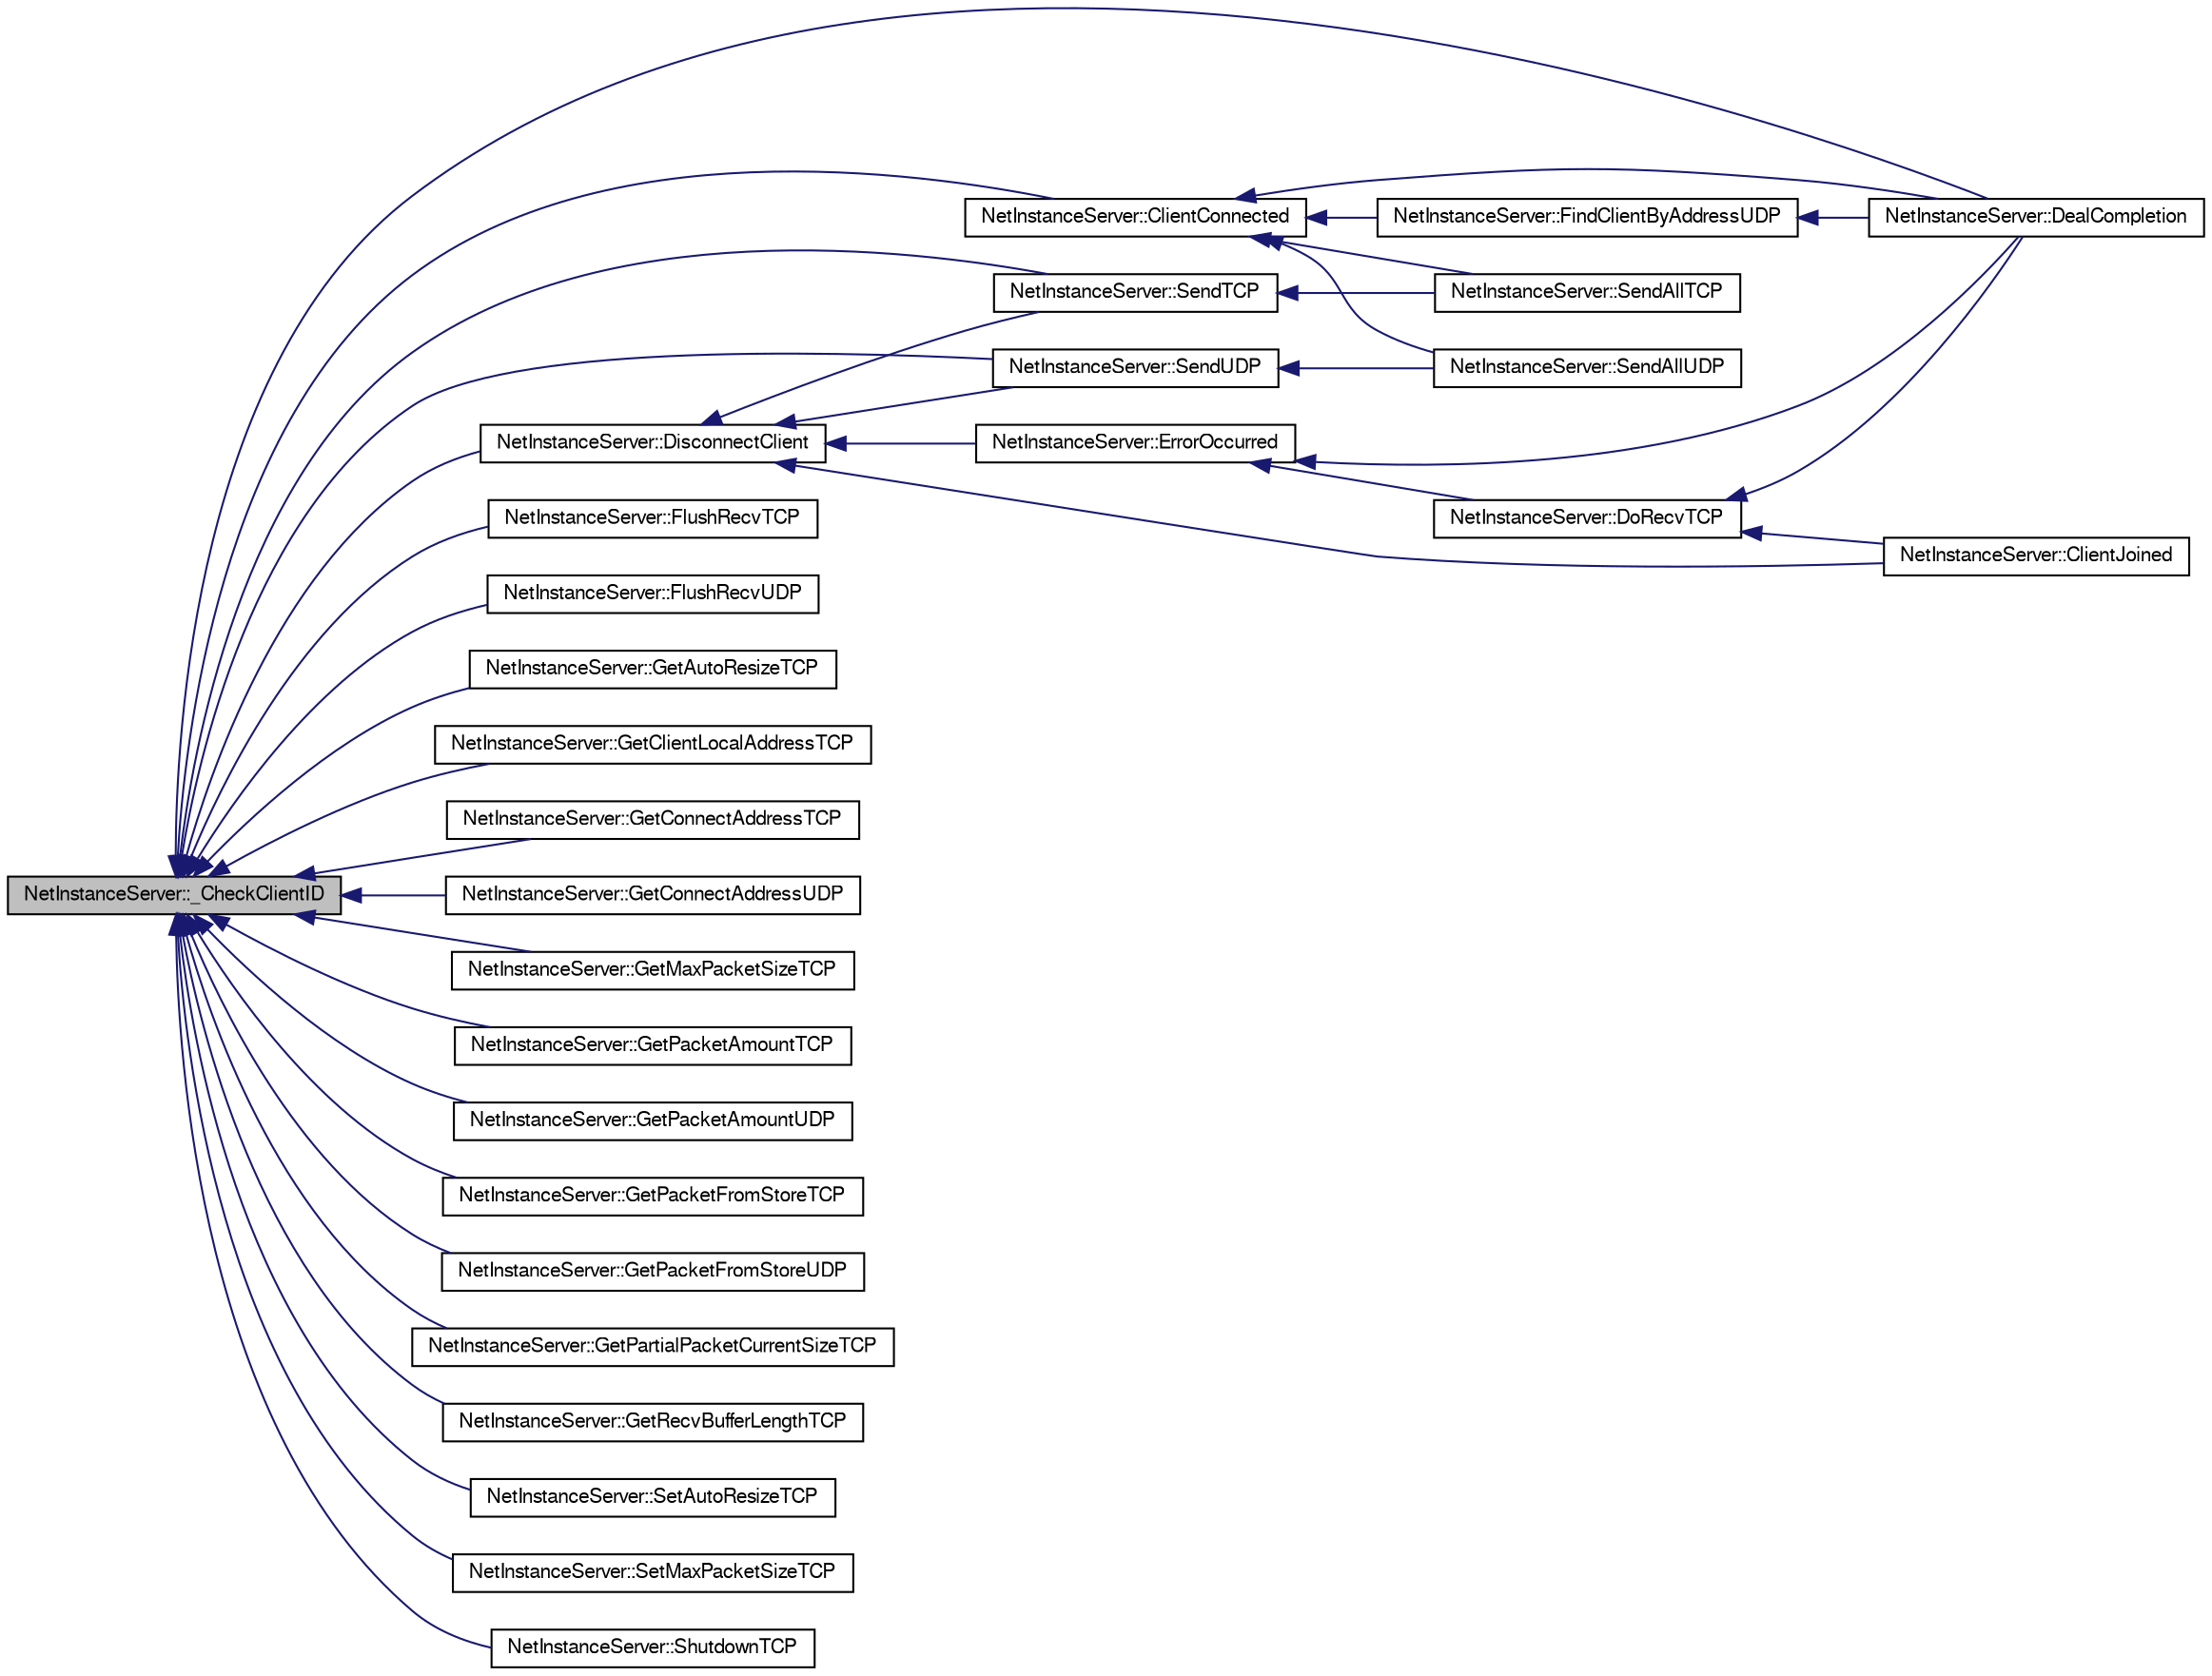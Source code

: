 digraph G
{
  edge [fontname="FreeSans",fontsize="10",labelfontname="FreeSans",labelfontsize="10"];
  node [fontname="FreeSans",fontsize="10",shape=record];
  rankdir=LR;
  Node1 [label="NetInstanceServer::_CheckClientID",height=0.2,width=0.4,color="black", fillcolor="grey75", style="filled" fontcolor="black"];
  Node1 -> Node2 [dir=back,color="midnightblue",fontsize="10",style="solid",fontname="FreeSans"];
  Node2 [label="NetInstanceServer::ClientConnected",height=0.2,width=0.4,color="black", fillcolor="white", style="filled",URL="$class_net_instance_server.html#a7dbe3642404772a9ad1910c936e93344"];
  Node2 -> Node3 [dir=back,color="midnightblue",fontsize="10",style="solid",fontname="FreeSans"];
  Node3 [label="NetInstanceServer::DealCompletion",height=0.2,width=0.4,color="black", fillcolor="white", style="filled",URL="$class_net_instance_server.html#ab4c3cb083bd951db393538c811d6e4bd"];
  Node2 -> Node4 [dir=back,color="midnightblue",fontsize="10",style="solid",fontname="FreeSans"];
  Node4 [label="NetInstanceServer::FindClientByAddressUDP",height=0.2,width=0.4,color="black", fillcolor="white", style="filled",URL="$class_net_instance_server.html#a576b012838955e93170a4e2972e9c9b1"];
  Node4 -> Node3 [dir=back,color="midnightblue",fontsize="10",style="solid",fontname="FreeSans"];
  Node2 -> Node5 [dir=back,color="midnightblue",fontsize="10",style="solid",fontname="FreeSans"];
  Node5 [label="NetInstanceServer::SendAllTCP",height=0.2,width=0.4,color="black", fillcolor="white", style="filled",URL="$class_net_instance_server.html#ae506c49343433af84b2a714d2f3355b1"];
  Node2 -> Node6 [dir=back,color="midnightblue",fontsize="10",style="solid",fontname="FreeSans"];
  Node6 [label="NetInstanceServer::SendAllUDP",height=0.2,width=0.4,color="black", fillcolor="white", style="filled",URL="$class_net_instance_server.html#a33ab5a54c2b8d4c28dcf79373b5188c9"];
  Node1 -> Node3 [dir=back,color="midnightblue",fontsize="10",style="solid",fontname="FreeSans"];
  Node1 -> Node7 [dir=back,color="midnightblue",fontsize="10",style="solid",fontname="FreeSans"];
  Node7 [label="NetInstanceServer::DisconnectClient",height=0.2,width=0.4,color="black", fillcolor="white", style="filled",URL="$class_net_instance_server.html#a829d4b9f650dee1bab95b492fd712d76"];
  Node7 -> Node8 [dir=back,color="midnightblue",fontsize="10",style="solid",fontname="FreeSans"];
  Node8 [label="NetInstanceServer::ClientJoined",height=0.2,width=0.4,color="black", fillcolor="white", style="filled",URL="$class_net_instance_server.html#ae60d538ba4e1f31b8ae955be2ab6168e"];
  Node7 -> Node9 [dir=back,color="midnightblue",fontsize="10",style="solid",fontname="FreeSans"];
  Node9 [label="NetInstanceServer::ErrorOccurred",height=0.2,width=0.4,color="black", fillcolor="white", style="filled",URL="$class_net_instance_server.html#a8ac63460d0caceb3d682156a68af5750"];
  Node9 -> Node3 [dir=back,color="midnightblue",fontsize="10",style="solid",fontname="FreeSans"];
  Node9 -> Node10 [dir=back,color="midnightblue",fontsize="10",style="solid",fontname="FreeSans"];
  Node10 [label="NetInstanceServer::DoRecvTCP",height=0.2,width=0.4,color="black", fillcolor="white", style="filled",URL="$class_net_instance_server.html#a2081ea66b6d11cece73244bc71608e7a"];
  Node10 -> Node8 [dir=back,color="midnightblue",fontsize="10",style="solid",fontname="FreeSans"];
  Node10 -> Node3 [dir=back,color="midnightblue",fontsize="10",style="solid",fontname="FreeSans"];
  Node7 -> Node11 [dir=back,color="midnightblue",fontsize="10",style="solid",fontname="FreeSans"];
  Node11 [label="NetInstanceServer::SendTCP",height=0.2,width=0.4,color="black", fillcolor="white", style="filled",URL="$class_net_instance_server.html#a55852acdfb0b846a1855fec81b9c987b"];
  Node11 -> Node5 [dir=back,color="midnightblue",fontsize="10",style="solid",fontname="FreeSans"];
  Node7 -> Node12 [dir=back,color="midnightblue",fontsize="10",style="solid",fontname="FreeSans"];
  Node12 [label="NetInstanceServer::SendUDP",height=0.2,width=0.4,color="black", fillcolor="white", style="filled",URL="$class_net_instance_server.html#a600040cc42f832f39fd2e69a24dd5835"];
  Node12 -> Node6 [dir=back,color="midnightblue",fontsize="10",style="solid",fontname="FreeSans"];
  Node1 -> Node13 [dir=back,color="midnightblue",fontsize="10",style="solid",fontname="FreeSans"];
  Node13 [label="NetInstanceServer::FlushRecvTCP",height=0.2,width=0.4,color="black", fillcolor="white", style="filled",URL="$class_net_instance_server.html#ab8e89cef04bcace95623dac5dbb32ff5"];
  Node1 -> Node14 [dir=back,color="midnightblue",fontsize="10",style="solid",fontname="FreeSans"];
  Node14 [label="NetInstanceServer::FlushRecvUDP",height=0.2,width=0.4,color="black", fillcolor="white", style="filled",URL="$class_net_instance_server.html#a269e2003ffd470ce6e857e1b16ce702c"];
  Node1 -> Node15 [dir=back,color="midnightblue",fontsize="10",style="solid",fontname="FreeSans"];
  Node15 [label="NetInstanceServer::GetAutoResizeTCP",height=0.2,width=0.4,color="black", fillcolor="white", style="filled",URL="$class_net_instance_server.html#a000cdf393a8d78e2bc076b4633f181e7"];
  Node1 -> Node16 [dir=back,color="midnightblue",fontsize="10",style="solid",fontname="FreeSans"];
  Node16 [label="NetInstanceServer::GetClientLocalAddressTCP",height=0.2,width=0.4,color="black", fillcolor="white", style="filled",URL="$class_net_instance_server.html#a146b7faa8dc0a0d232ebc7ea724c0279"];
  Node1 -> Node17 [dir=back,color="midnightblue",fontsize="10",style="solid",fontname="FreeSans"];
  Node17 [label="NetInstanceServer::GetConnectAddressTCP",height=0.2,width=0.4,color="black", fillcolor="white", style="filled",URL="$class_net_instance_server.html#acf8ad05d416e520b28224456ce5c24d5"];
  Node1 -> Node18 [dir=back,color="midnightblue",fontsize="10",style="solid",fontname="FreeSans"];
  Node18 [label="NetInstanceServer::GetConnectAddressUDP",height=0.2,width=0.4,color="black", fillcolor="white", style="filled",URL="$class_net_instance_server.html#a00b12d998e90696e7ca5269d7d4f989d"];
  Node1 -> Node19 [dir=back,color="midnightblue",fontsize="10",style="solid",fontname="FreeSans"];
  Node19 [label="NetInstanceServer::GetMaxPacketSizeTCP",height=0.2,width=0.4,color="black", fillcolor="white", style="filled",URL="$class_net_instance_server.html#ad3c7c9a6c04d6affaf46664825640179"];
  Node1 -> Node20 [dir=back,color="midnightblue",fontsize="10",style="solid",fontname="FreeSans"];
  Node20 [label="NetInstanceServer::GetPacketAmountTCP",height=0.2,width=0.4,color="black", fillcolor="white", style="filled",URL="$class_net_instance_server.html#a41637ab44872b278786f771fd4a50738"];
  Node1 -> Node21 [dir=back,color="midnightblue",fontsize="10",style="solid",fontname="FreeSans"];
  Node21 [label="NetInstanceServer::GetPacketAmountUDP",height=0.2,width=0.4,color="black", fillcolor="white", style="filled",URL="$class_net_instance_server.html#af97e75c4c1079eadf12c8d29a77fe805"];
  Node1 -> Node22 [dir=back,color="midnightblue",fontsize="10",style="solid",fontname="FreeSans"];
  Node22 [label="NetInstanceServer::GetPacketFromStoreTCP",height=0.2,width=0.4,color="black", fillcolor="white", style="filled",URL="$class_net_instance_server.html#a467c1ff92eac43c8c14cf1b022020f21"];
  Node1 -> Node23 [dir=back,color="midnightblue",fontsize="10",style="solid",fontname="FreeSans"];
  Node23 [label="NetInstanceServer::GetPacketFromStoreUDP",height=0.2,width=0.4,color="black", fillcolor="white", style="filled",URL="$class_net_instance_server.html#a7927174335b409ce653e9d1c3368d366"];
  Node1 -> Node24 [dir=back,color="midnightblue",fontsize="10",style="solid",fontname="FreeSans"];
  Node24 [label="NetInstanceServer::GetPartialPacketCurrentSizeTCP",height=0.2,width=0.4,color="black", fillcolor="white", style="filled",URL="$class_net_instance_server.html#a6853b424dce342b9c445991504a62074"];
  Node1 -> Node25 [dir=back,color="midnightblue",fontsize="10",style="solid",fontname="FreeSans"];
  Node25 [label="NetInstanceServer::GetRecvBufferLengthTCP",height=0.2,width=0.4,color="black", fillcolor="white", style="filled",URL="$class_net_instance_server.html#a0f81b57ff191cc055d641093a8356f8e"];
  Node1 -> Node11 [dir=back,color="midnightblue",fontsize="10",style="solid",fontname="FreeSans"];
  Node1 -> Node12 [dir=back,color="midnightblue",fontsize="10",style="solid",fontname="FreeSans"];
  Node1 -> Node26 [dir=back,color="midnightblue",fontsize="10",style="solid",fontname="FreeSans"];
  Node26 [label="NetInstanceServer::SetAutoResizeTCP",height=0.2,width=0.4,color="black", fillcolor="white", style="filled",URL="$class_net_instance_server.html#a1e14065dc1781b1dfbf87e0ecbc5816e"];
  Node1 -> Node27 [dir=back,color="midnightblue",fontsize="10",style="solid",fontname="FreeSans"];
  Node27 [label="NetInstanceServer::SetMaxPacketSizeTCP",height=0.2,width=0.4,color="black", fillcolor="white", style="filled",URL="$class_net_instance_server.html#a4720e8561a26c5c8447332eac5c3843c"];
  Node1 -> Node28 [dir=back,color="midnightblue",fontsize="10",style="solid",fontname="FreeSans"];
  Node28 [label="NetInstanceServer::ShutdownTCP",height=0.2,width=0.4,color="black", fillcolor="white", style="filled",URL="$class_net_instance_server.html#a15298d4403384b4c3ee831a57e273677"];
}
